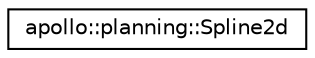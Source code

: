 digraph "Graphical Class Hierarchy"
{
  edge [fontname="Helvetica",fontsize="10",labelfontname="Helvetica",labelfontsize="10"];
  node [fontname="Helvetica",fontsize="10",shape=record];
  rankdir="LR";
  Node1 [label="apollo::planning::Spline2d",height=0.2,width=0.4,color="black", fillcolor="white", style="filled",URL="$classapollo_1_1planning_1_1Spline2d.html"];
}
